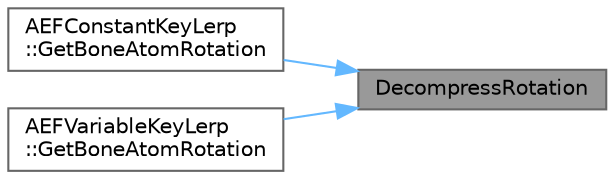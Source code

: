 digraph "DecompressRotation"
{
 // INTERACTIVE_SVG=YES
 // LATEX_PDF_SIZE
  bgcolor="transparent";
  edge [fontname=Helvetica,fontsize=10,labelfontname=Helvetica,labelfontsize=10];
  node [fontname=Helvetica,fontsize=10,shape=box,height=0.2,width=0.4];
  rankdir="RL";
  Node1 [id="Node000001",label="DecompressRotation",height=0.2,width=0.4,color="gray40", fillcolor="grey60", style="filled", fontcolor="black",tooltip="Templated Rotation Decompressor."];
  Node1 -> Node2 [id="edge1_Node000001_Node000002",dir="back",color="steelblue1",style="solid",tooltip=" "];
  Node2 [id="Node000002",label="AEFConstantKeyLerp\l::GetBoneAtomRotation",height=0.2,width=0.4,color="grey40", fillcolor="white", style="filled",URL="$d1/d9a/classAEFConstantKeyLerp.html#a17588efbca7151a06de3307ee0e5ea9f",tooltip="Decompress the Rotation component of a BoneAtom."];
  Node1 -> Node3 [id="edge2_Node000001_Node000003",dir="back",color="steelblue1",style="solid",tooltip=" "];
  Node3 [id="Node000003",label="AEFVariableKeyLerp\l::GetBoneAtomRotation",height=0.2,width=0.4,color="grey40", fillcolor="white", style="filled",URL="$d9/db9/classAEFVariableKeyLerp.html#acc9cb71e901596a27e16a69093523766",tooltip="Decompress the Rotation component of a BoneAtom."];
}
